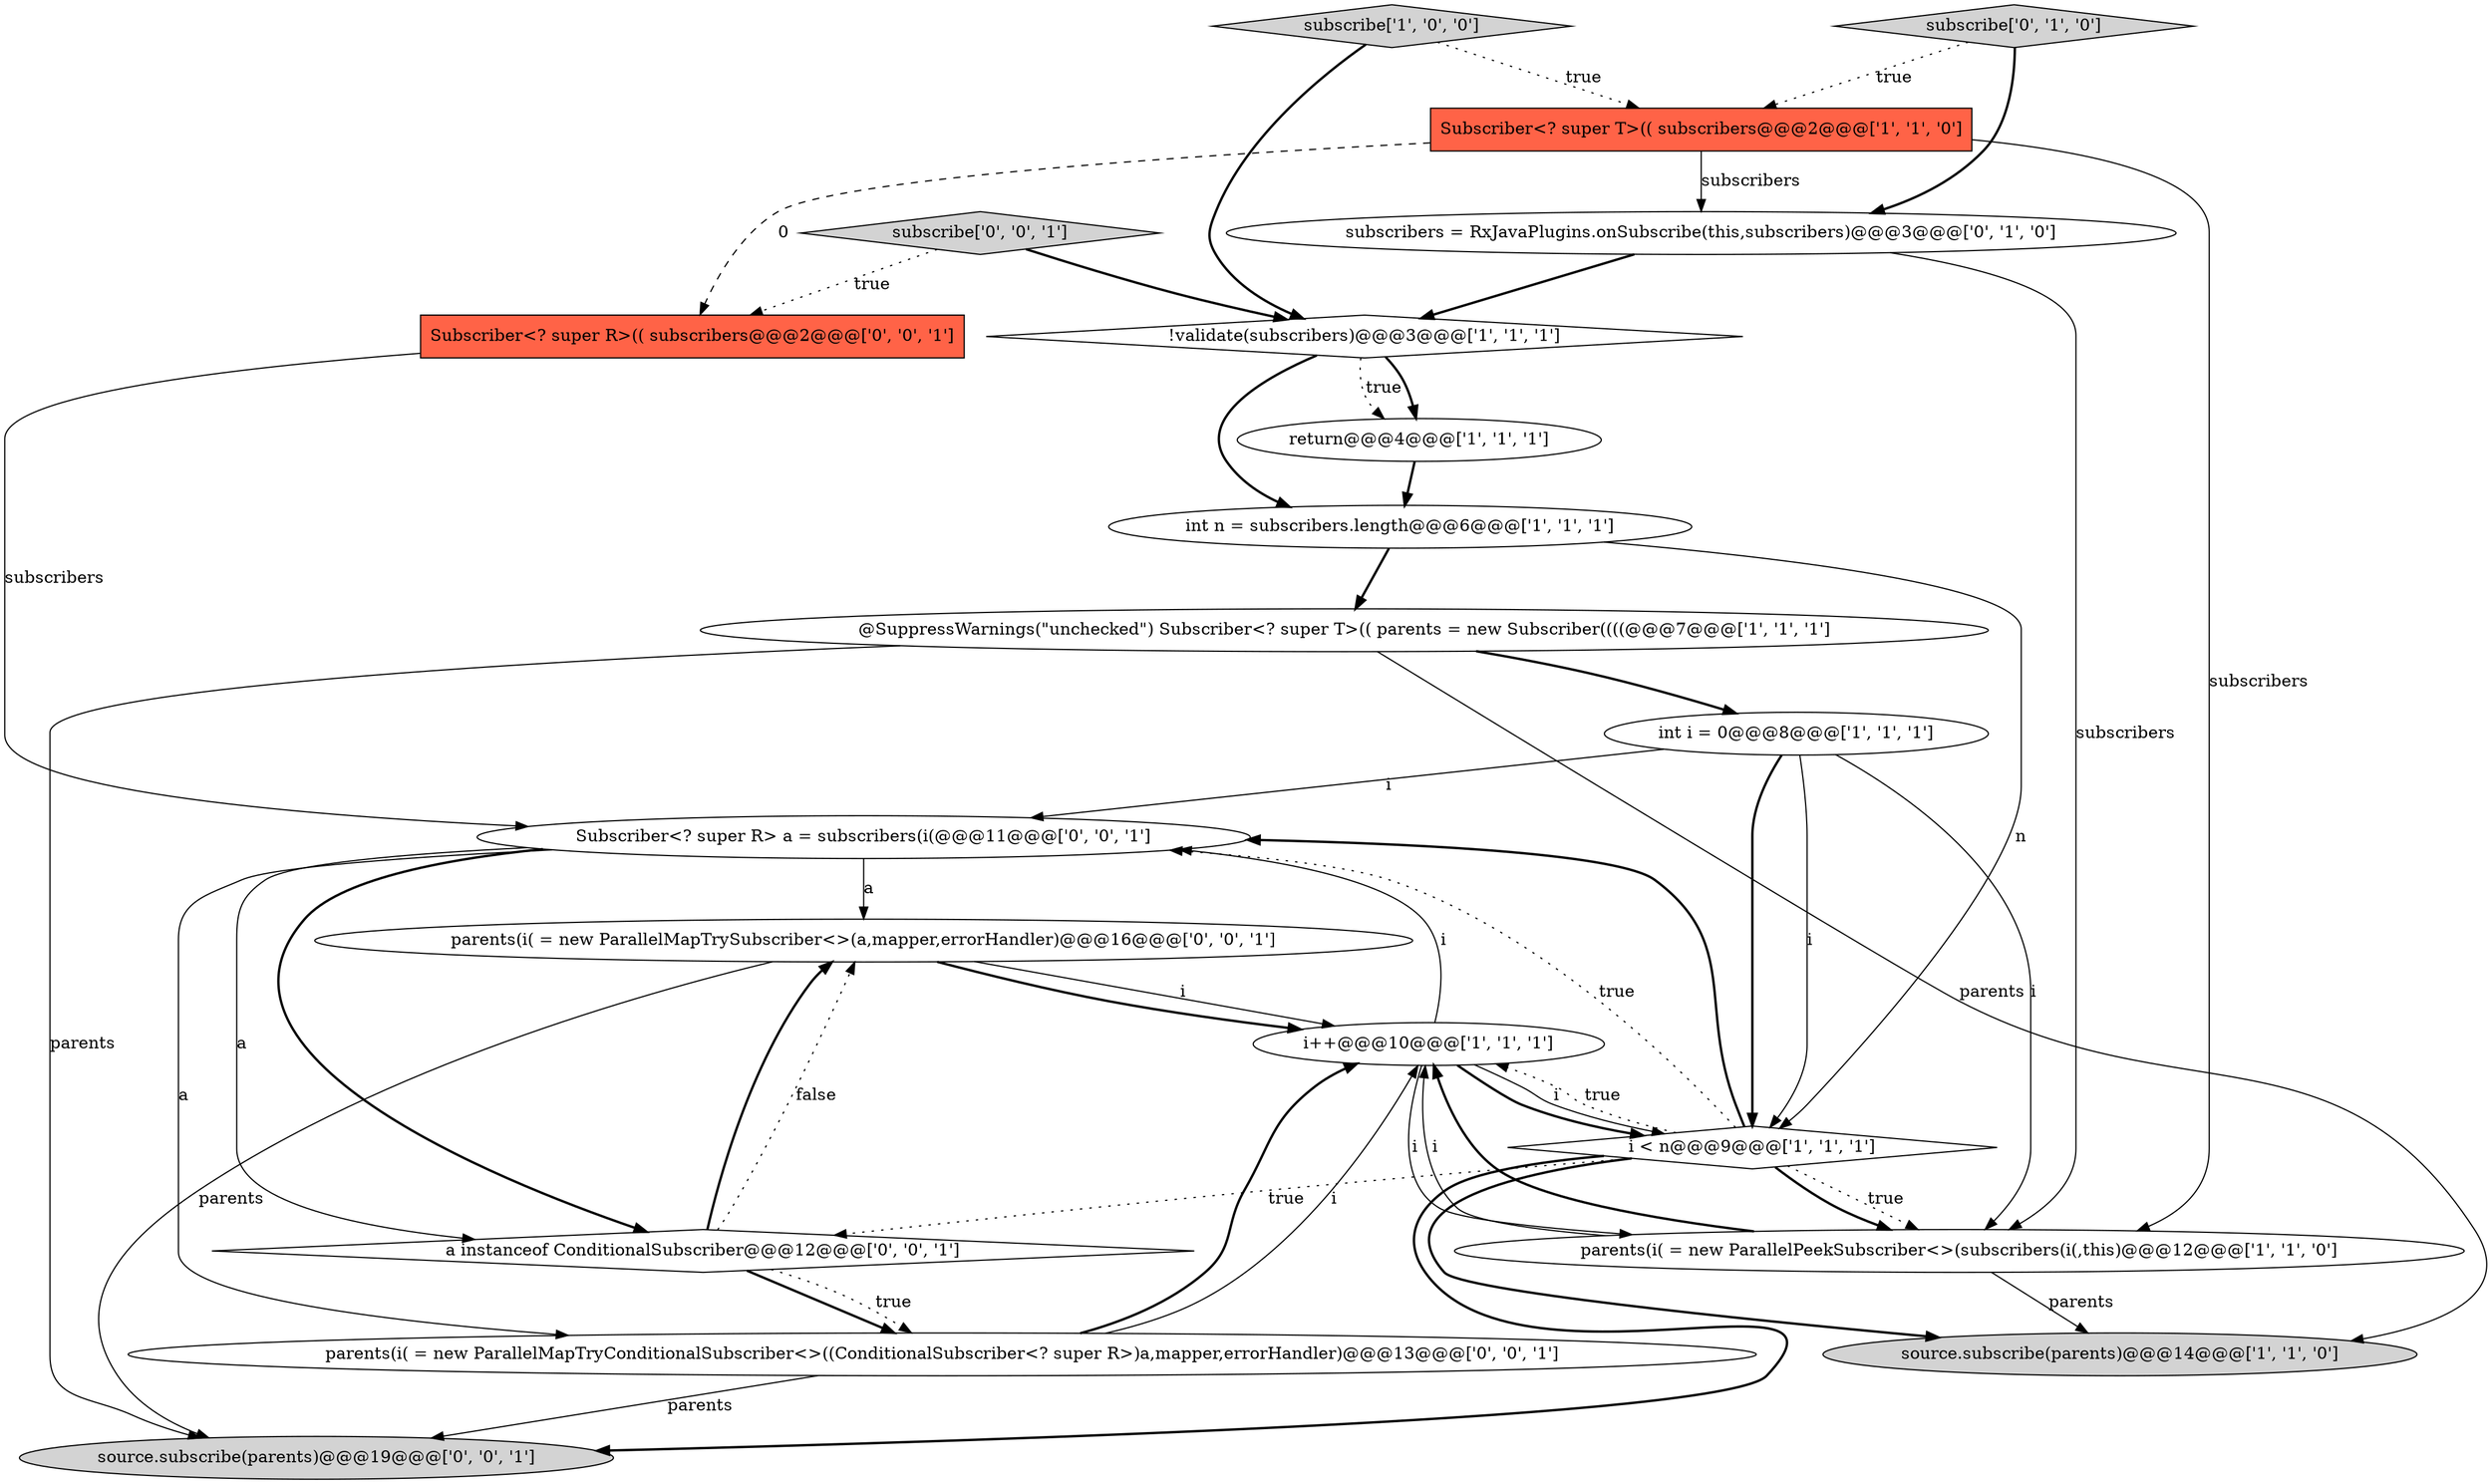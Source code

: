 digraph {
15 [style = filled, label = "Subscriber<? super R>(( subscribers@@@2@@@['0', '0', '1']", fillcolor = tomato, shape = box image = "AAA0AAABBB3BBB"];
13 [style = filled, label = "parents(i( = new ParallelMapTrySubscriber<>(a,mapper,errorHandler)@@@16@@@['0', '0', '1']", fillcolor = white, shape = ellipse image = "AAA0AAABBB3BBB"];
6 [style = filled, label = "parents(i( = new ParallelPeekSubscriber<>(subscribers(i(,this)@@@12@@@['1', '1', '0']", fillcolor = white, shape = ellipse image = "AAA0AAABBB1BBB"];
3 [style = filled, label = "i++@@@10@@@['1', '1', '1']", fillcolor = white, shape = ellipse image = "AAA0AAABBB1BBB"];
2 [style = filled, label = "Subscriber<? super T>(( subscribers@@@2@@@['1', '1', '0']", fillcolor = tomato, shape = box image = "AAA0AAABBB1BBB"];
5 [style = filled, label = "@SuppressWarnings(\"unchecked\") Subscriber<? super T>(( parents = new Subscriber((((@@@7@@@['1', '1', '1']", fillcolor = white, shape = ellipse image = "AAA0AAABBB1BBB"];
7 [style = filled, label = "source.subscribe(parents)@@@14@@@['1', '1', '0']", fillcolor = lightgray, shape = ellipse image = "AAA0AAABBB1BBB"];
17 [style = filled, label = "subscribe['0', '0', '1']", fillcolor = lightgray, shape = diamond image = "AAA0AAABBB3BBB"];
18 [style = filled, label = "Subscriber<? super R> a = subscribers(i(@@@11@@@['0', '0', '1']", fillcolor = white, shape = ellipse image = "AAA0AAABBB3BBB"];
9 [style = filled, label = "i < n@@@9@@@['1', '1', '1']", fillcolor = white, shape = diamond image = "AAA0AAABBB1BBB"];
12 [style = filled, label = "subscribe['0', '1', '0']", fillcolor = lightgray, shape = diamond image = "AAA0AAABBB2BBB"];
19 [style = filled, label = "parents(i( = new ParallelMapTryConditionalSubscriber<>((ConditionalSubscriber<? super R>)a,mapper,errorHandler)@@@13@@@['0', '0', '1']", fillcolor = white, shape = ellipse image = "AAA0AAABBB3BBB"];
16 [style = filled, label = "source.subscribe(parents)@@@19@@@['0', '0', '1']", fillcolor = lightgray, shape = ellipse image = "AAA0AAABBB3BBB"];
10 [style = filled, label = "subscribe['1', '0', '0']", fillcolor = lightgray, shape = diamond image = "AAA0AAABBB1BBB"];
1 [style = filled, label = "return@@@4@@@['1', '1', '1']", fillcolor = white, shape = ellipse image = "AAA0AAABBB1BBB"];
8 [style = filled, label = "int i = 0@@@8@@@['1', '1', '1']", fillcolor = white, shape = ellipse image = "AAA0AAABBB1BBB"];
11 [style = filled, label = "subscribers = RxJavaPlugins.onSubscribe(this,subscribers)@@@3@@@['0', '1', '0']", fillcolor = white, shape = ellipse image = "AAA1AAABBB2BBB"];
14 [style = filled, label = "a instanceof ConditionalSubscriber@@@12@@@['0', '0', '1']", fillcolor = white, shape = diamond image = "AAA0AAABBB3BBB"];
0 [style = filled, label = "int n = subscribers.length@@@6@@@['1', '1', '1']", fillcolor = white, shape = ellipse image = "AAA0AAABBB1BBB"];
4 [style = filled, label = "!validate(subscribers)@@@3@@@['1', '1', '1']", fillcolor = white, shape = diamond image = "AAA0AAABBB1BBB"];
9->18 [style = bold, label=""];
19->3 [style = bold, label=""];
10->2 [style = dotted, label="true"];
11->4 [style = bold, label=""];
5->7 [style = solid, label="parents"];
5->8 [style = bold, label=""];
8->9 [style = bold, label=""];
19->16 [style = solid, label="parents"];
15->18 [style = solid, label="subscribers"];
9->14 [style = dotted, label="true"];
13->3 [style = solid, label="i"];
9->16 [style = bold, label=""];
14->13 [style = bold, label=""];
6->7 [style = solid, label="parents"];
8->6 [style = solid, label="i"];
18->13 [style = solid, label="a"];
13->16 [style = solid, label="parents"];
14->19 [style = bold, label=""];
2->15 [style = dashed, label="0"];
4->1 [style = dotted, label="true"];
12->2 [style = dotted, label="true"];
19->3 [style = solid, label="i"];
9->6 [style = dotted, label="true"];
4->1 [style = bold, label=""];
8->9 [style = solid, label="i"];
9->6 [style = bold, label=""];
9->18 [style = dotted, label="true"];
6->3 [style = solid, label="i"];
2->11 [style = solid, label="subscribers"];
17->4 [style = bold, label=""];
17->15 [style = dotted, label="true"];
3->18 [style = solid, label="i"];
10->4 [style = bold, label=""];
3->9 [style = bold, label=""];
6->3 [style = bold, label=""];
3->9 [style = solid, label="i"];
2->6 [style = solid, label="subscribers"];
14->19 [style = dotted, label="true"];
13->3 [style = bold, label=""];
0->9 [style = solid, label="n"];
11->6 [style = solid, label="subscribers"];
18->19 [style = solid, label="a"];
9->3 [style = dotted, label="true"];
5->16 [style = solid, label="parents"];
12->11 [style = bold, label=""];
18->14 [style = solid, label="a"];
0->5 [style = bold, label=""];
18->14 [style = bold, label=""];
3->6 [style = solid, label="i"];
8->18 [style = solid, label="i"];
14->13 [style = dotted, label="false"];
4->0 [style = bold, label=""];
1->0 [style = bold, label=""];
9->7 [style = bold, label=""];
}
